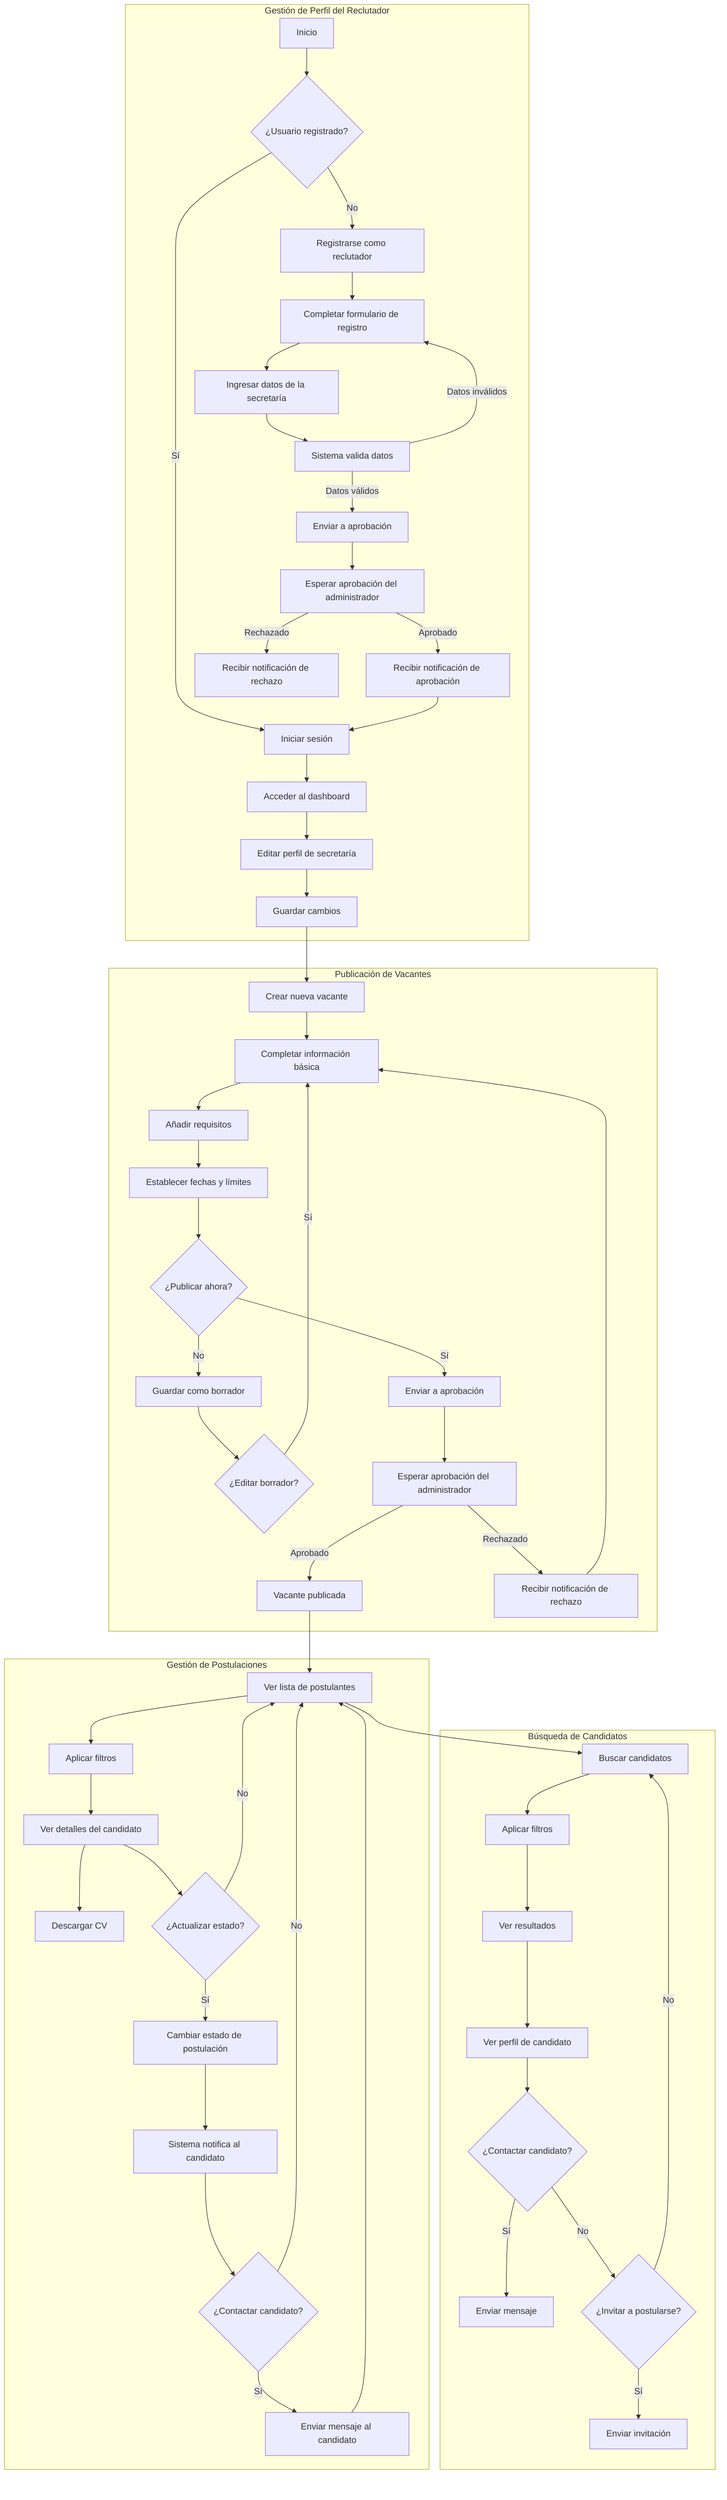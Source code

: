 flowchart TD
    subgraph "Gestión de Perfil del Reclutador"
        R1[Inicio] --> R2{¿Usuario registrado?}
        R2 -->|No| R3[Registrarse como reclutador]
        R2 -->|Sí| R4[Iniciar sesión]
        R3 --> R5[Completar formulario de registro]
        R5 --> R6[Ingresar datos de la secretaría]
        R6 --> R7[Sistema valida datos]
        R7 -->|Datos inválidos| R5
        R7 -->|Datos válidos| R8[Enviar a aprobación]
        R8 --> R9[Esperar aprobación del administrador]
        R9 -->|Aprobado| R10[Recibir notificación de aprobación]
        R9 -->|Rechazado| R11[Recibir notificación de rechazo]
        R10 --> R4
        R4 --> R12[Acceder al dashboard]
        R12 --> R13[Editar perfil de secretaría]
        R13 --> R14[Guardar cambios]
    end
    
    subgraph "Publicación de Vacantes"
        R14 --> P1[Crear nueva vacante]
        P1 --> P2[Completar información básica]
        P2 --> P3[Añadir requisitos]
        P3 --> P4[Establecer fechas y límites]
        P4 --> P5{¿Publicar ahora?}
        P5 -->|No| P6[Guardar como borrador]
        P5 -->|Sí| P7[Enviar a aprobación]
        P6 --> P8{¿Editar borrador?}
        P8 -->|Sí| P2
        P7 --> P9[Esperar aprobación del administrador]
        P9 -->|Aprobado| P10[Vacante publicada]
        P9 -->|Rechazado| P11[Recibir notificación de rechazo]
        P11 --> P2
    end
    
    subgraph "Gestión de Postulaciones"
        P10 --> G1[Ver lista de postulantes]
        G1 --> G2[Aplicar filtros]
        G2 --> G3[Ver detalles del candidato]
        G3 --> G4[Descargar CV]
        G3 --> G5{¿Actualizar estado?}
        G5 -->|No| G1
        G5 -->|Sí| G6[Cambiar estado de postulación]
        G6 --> G7[Sistema notifica al candidato]
        G7 --> G8{¿Contactar candidato?}
        G8 -->|No| G1
        G8 -->|Sí| G9[Enviar mensaje al candidato]
        G9 --> G1
    end
    
    subgraph "Búsqueda de Candidatos"
        G1 --> B1[Buscar candidatos]
        B1 --> B2[Aplicar filtros]
        B2 --> B3[Ver resultados]
        B3 --> B4[Ver perfil de candidato]
        B4 --> B5{¿Contactar candidato?}
        B5 -->|Sí| B6[Enviar mensaje]
        B5 -->|No| B7{¿Invitar a postularse?}
        B7 -->|Sí| B8[Enviar invitación]
        B7 -->|No| B1
    end